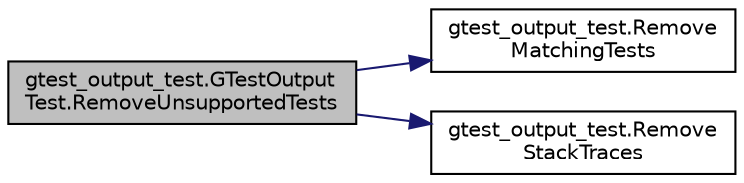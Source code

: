 digraph "gtest_output_test.GTestOutputTest.RemoveUnsupportedTests"
{
  edge [fontname="Helvetica",fontsize="10",labelfontname="Helvetica",labelfontsize="10"];
  node [fontname="Helvetica",fontsize="10",shape=record];
  rankdir="LR";
  Node0 [label="gtest_output_test.GTestOutput\lTest.RemoveUnsupportedTests",height=0.2,width=0.4,color="black", fillcolor="grey75", style="filled", fontcolor="black"];
  Node0 -> Node1 [color="midnightblue",fontsize="10",style="solid",fontname="Helvetica"];
  Node1 [label="gtest_output_test.Remove\lMatchingTests",height=0.2,width=0.4,color="black", fillcolor="white", style="filled",URL="$d6/dc2/namespacegtest__output__test.html#ad1c5969bc410dc44be069ab453ce8840"];
  Node0 -> Node2 [color="midnightblue",fontsize="10",style="solid",fontname="Helvetica"];
  Node2 [label="gtest_output_test.Remove\lStackTraces",height=0.2,width=0.4,color="black", fillcolor="white", style="filled",URL="$d6/dc2/namespacegtest__output__test.html#a5fa2201583a11780279aa720dea5dd4e"];
}
